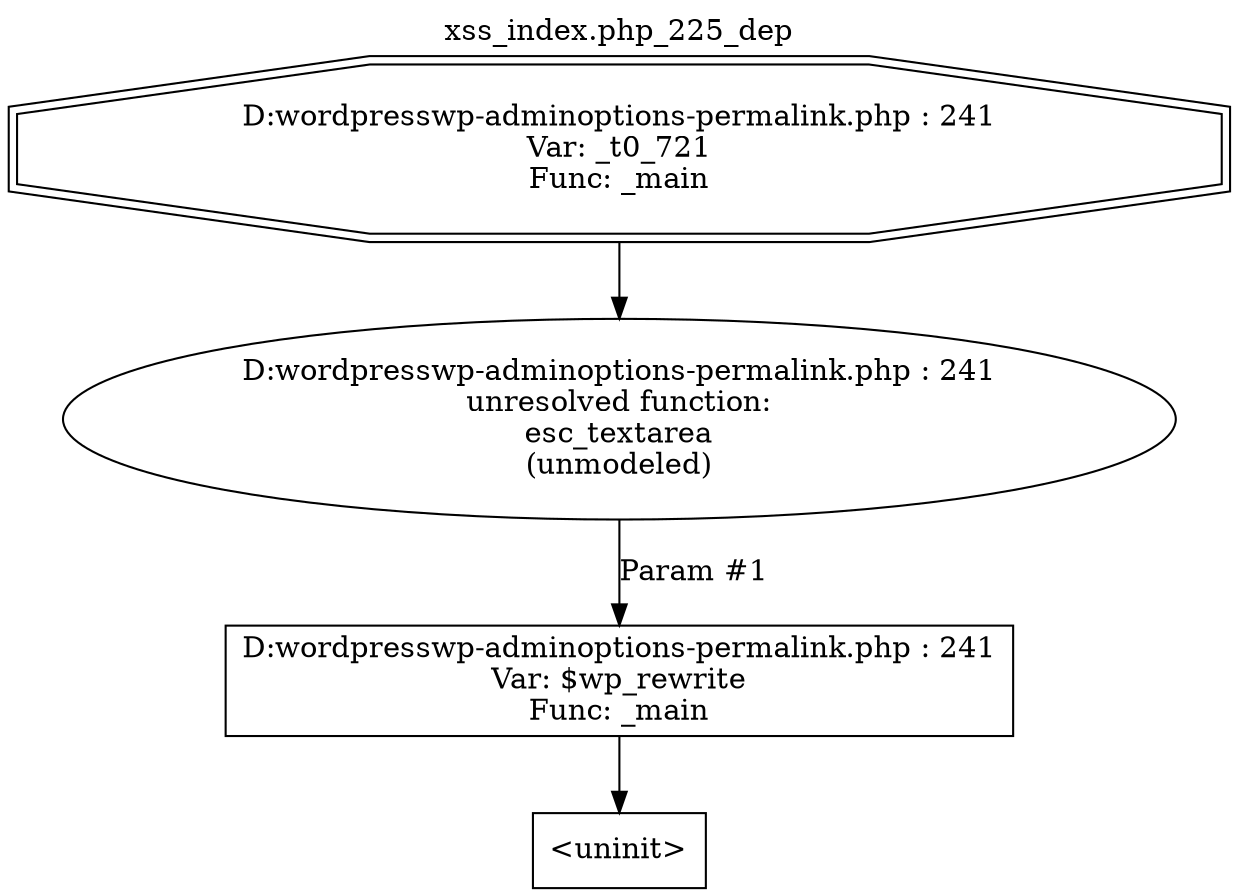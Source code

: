 digraph cfg {
  label="xss_index.php_225_dep";
  labelloc=t;
  n1 [shape=doubleoctagon, label="D:\wordpress\wp-admin\options-permalink.php : 241\nVar: _t0_721\nFunc: _main\n"];
  n2 [shape=ellipse, label="D:\wordpress\wp-admin\options-permalink.php : 241\nunresolved function:\nesc_textarea\n(unmodeled)\n"];
  n3 [shape=box, label="D:\wordpress\wp-admin\options-permalink.php : 241\nVar: $wp_rewrite\nFunc: _main\n"];
  n4 [shape=box, label="<uninit>"];
  n1 -> n2;
  n3 -> n4;
  n2 -> n3[label="Param #1"];
}

